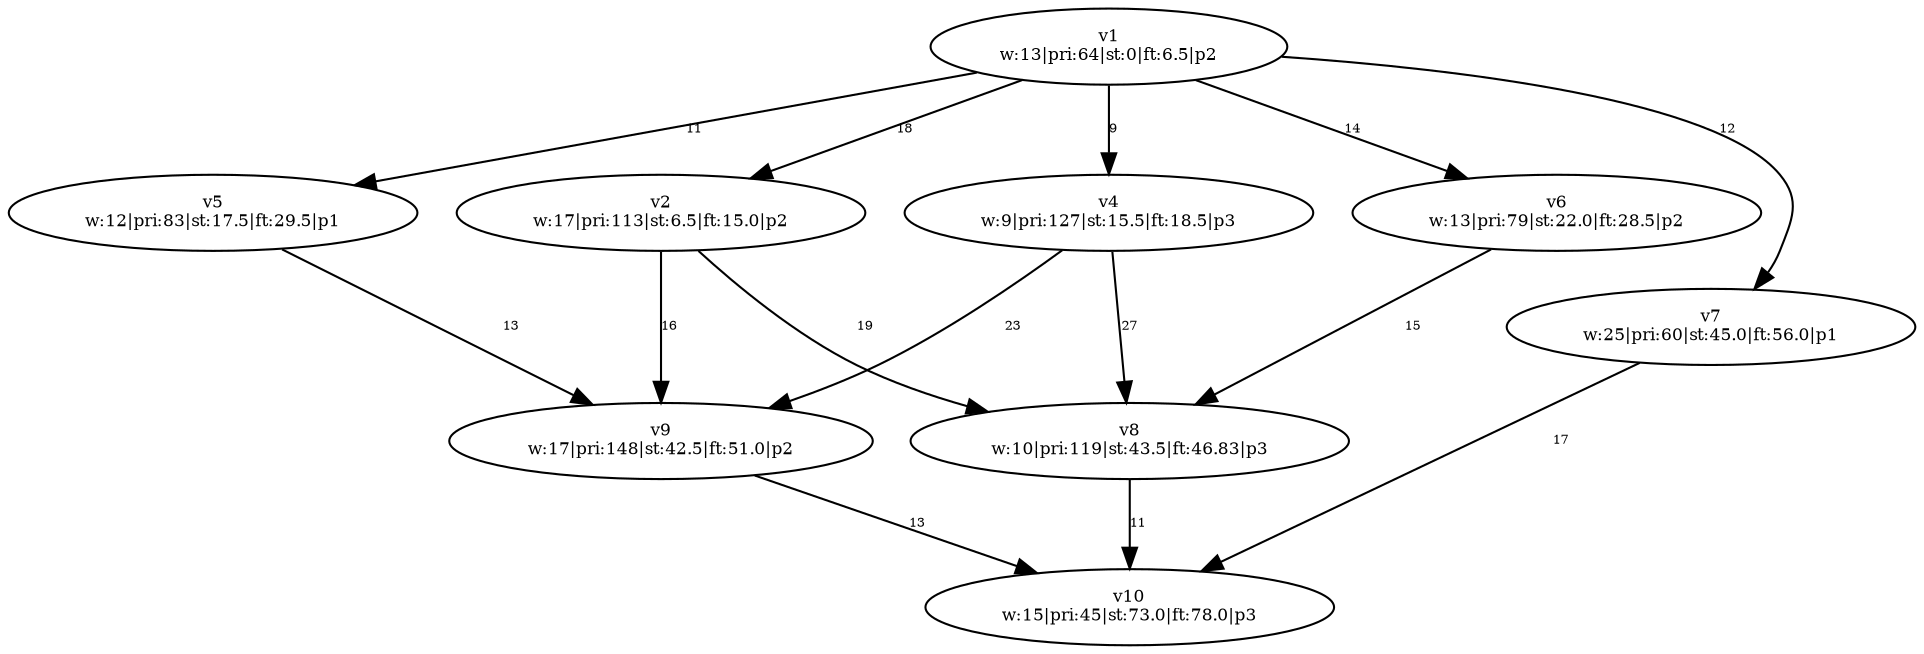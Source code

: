 digraph {
	v1 [label="v1
w:13|pri:64|st:0|ft:6.5|p2" fontsize=8.0]
	v4 [label="v4
w:9|pri:127|st:15.5|ft:18.5|p3" fontsize=8.0]
	v2 [label="v2
w:17|pri:113|st:6.5|ft:15.0|p2" fontsize=8.0]
	v5 [label="v5
w:12|pri:83|st:17.5|ft:29.5|p1" fontsize=8.0]
	v6 [label="v6
w:13|pri:79|st:22.0|ft:28.5|p2" fontsize=8.0]
	v9 [label="v9
w:17|pri:148|st:42.5|ft:51.0|p2" fontsize=8.0]
	v8 [label="v8
w:10|pri:119|st:43.5|ft:46.83|p3" fontsize=8.0]
	v7 [label="v7
w:25|pri:60|st:45.0|ft:56.0|p1" fontsize=8.0]
	v10 [label="v10
w:15|pri:45|st:73.0|ft:78.0|p3" fontsize=8.0]
	v1 -> v2 [label=18 constraint=true fontsize=6.0]
	v1 -> v4 [label=9 constraint=true fontsize=6.0]
	v1 -> v5 [label=11 constraint=true fontsize=6.0]
	v1 -> v6 [label=14 constraint=true fontsize=6.0]
	v2 -> v8 [label=19 constraint=true fontsize=6.0]
	v2 -> v9 [label=16 constraint=true fontsize=6.0]
	v4 -> v8 [label=27 constraint=true fontsize=6.0]
	v4 -> v9 [label=23 constraint=true fontsize=6.0]
	v5 -> v9 [label=13 constraint=true fontsize=6.0]
	v6 -> v8 [label=15 constraint=true fontsize=6.0]
	v7 -> v10 [label=17 constraint=true fontsize=6.0]
	v8 -> v10 [label=11 constraint=true fontsize=6.0]
	v9 -> v10 [label=13 constraint=true fontsize=6.0]
	v1 -> v7 [label=12 constraint=true fontsize=6.0]
}
